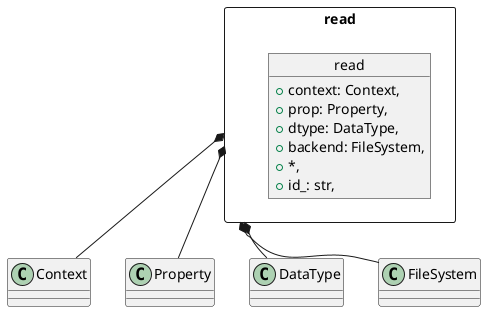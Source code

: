 @startuml
package read <<Rectangle>> {

    object read {
        +context: Context,
        +prop: Property,
        +dtype: DataType,
        +backend: FileSystem,
        + *,
        +id_: str,

    }
}

read *-- Context
read *-- Property
read *-- DataType
read *-- FileSystem
@enduml
